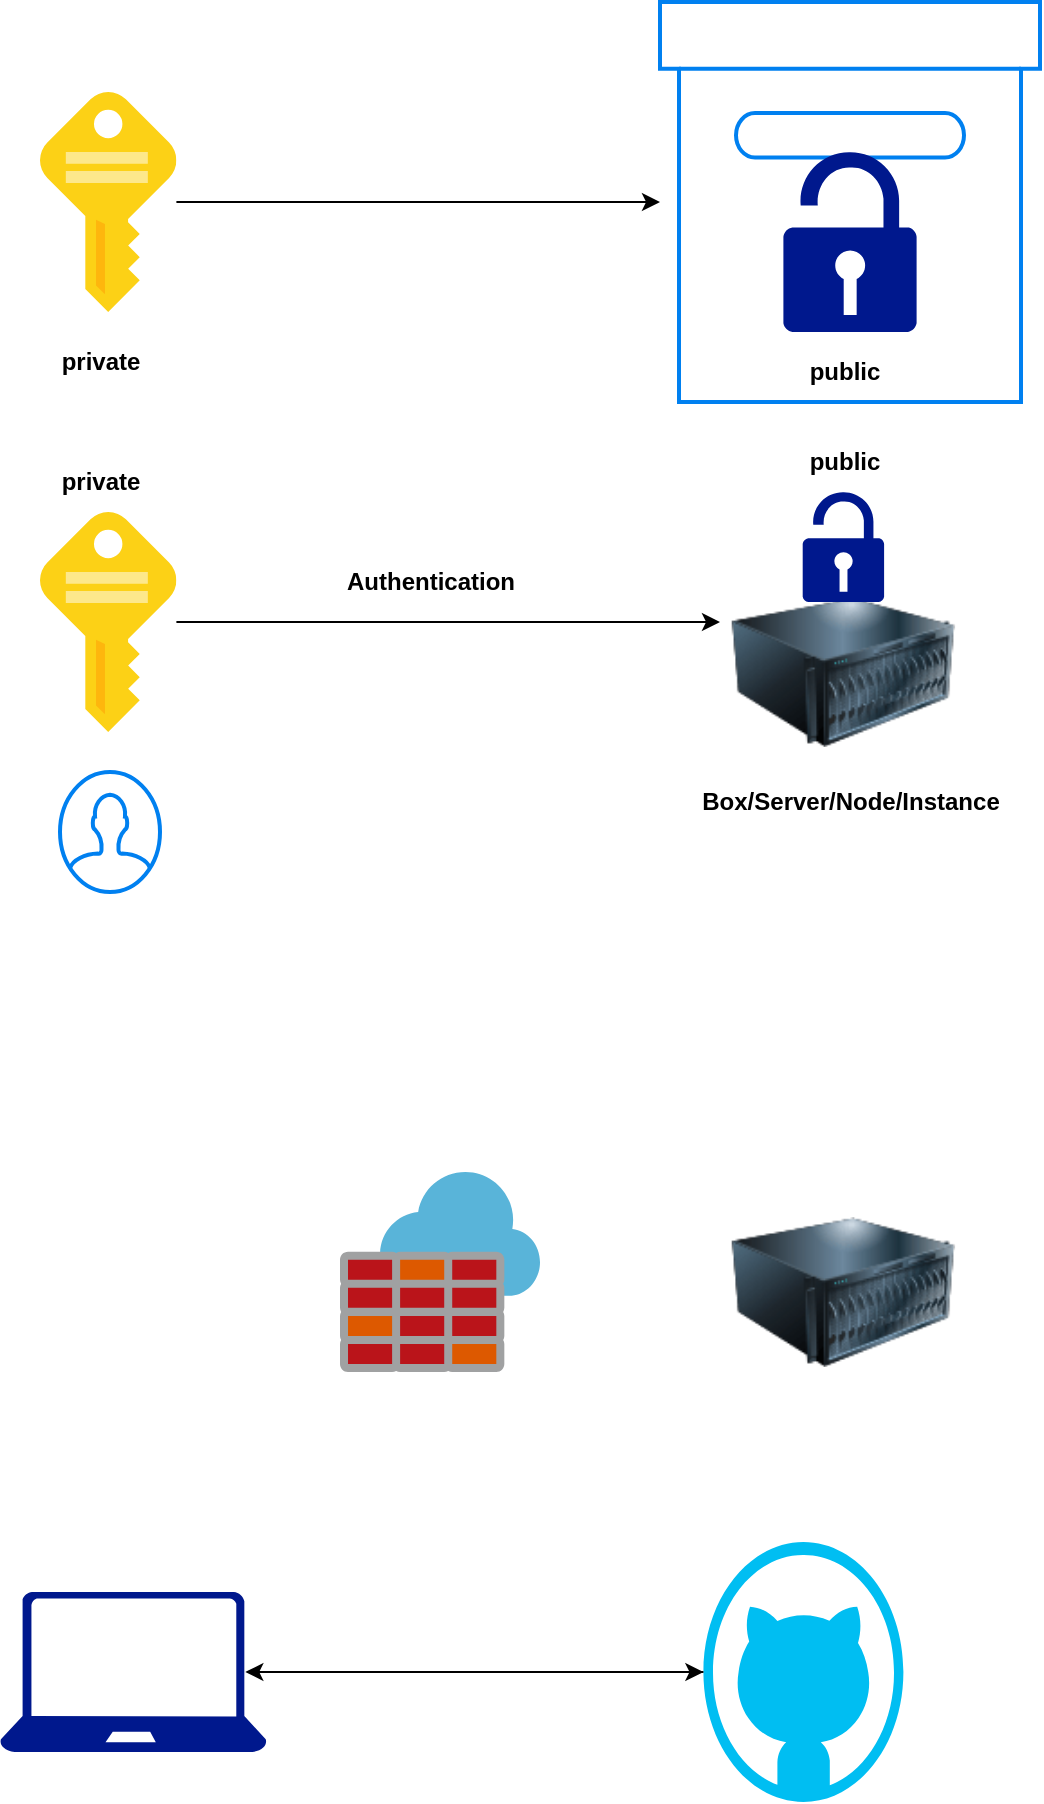 <mxfile version="24.7.7">
  <diagram name="Page-1" id="ByNHtKxfdI7K94zmAv6f">
    <mxGraphModel dx="794" dy="446" grid="0" gridSize="10" guides="1" tooltips="1" connect="1" arrows="1" fold="1" page="1" pageScale="1" pageWidth="850" pageHeight="1100" math="0" shadow="0">
      <root>
        <mxCell id="0" />
        <mxCell id="1" parent="0" />
        <mxCell id="1I_jDJD9uWRduoqUSSoG-1" value="" style="html=1;verticalLabelPosition=bottom;align=center;labelBackgroundColor=#ffffff;verticalAlign=top;strokeWidth=2;strokeColor=#0080F0;shadow=0;dashed=0;shape=mxgraph.ios7.icons.box;" parent="1" vertex="1">
          <mxGeometry x="430" y="135" width="190" height="200" as="geometry" />
        </mxCell>
        <mxCell id="1I_jDJD9uWRduoqUSSoG-2" value="" style="sketch=0;aspect=fixed;pointerEvents=1;shadow=0;dashed=0;html=1;strokeColor=none;labelPosition=center;verticalLabelPosition=bottom;verticalAlign=top;align=center;fillColor=#00188D;shape=mxgraph.mscae.enterprise.lock_unlocked" parent="1" vertex="1">
          <mxGeometry x="491.7" y="210" width="66.6" height="90" as="geometry" />
        </mxCell>
        <mxCell id="1I_jDJD9uWRduoqUSSoG-5" style="edgeStyle=orthogonalEdgeStyle;rounded=0;orthogonalLoop=1;jettySize=auto;html=1;" parent="1" source="1I_jDJD9uWRduoqUSSoG-4" target="1I_jDJD9uWRduoqUSSoG-1" edge="1">
          <mxGeometry relative="1" as="geometry" />
        </mxCell>
        <mxCell id="1I_jDJD9uWRduoqUSSoG-4" value="" style="image;sketch=0;aspect=fixed;html=1;points=[];align=center;fontSize=12;image=img/lib/mscae/Key.svg;" parent="1" vertex="1">
          <mxGeometry x="120" y="180" width="68.2" height="110" as="geometry" />
        </mxCell>
        <mxCell id="1I_jDJD9uWRduoqUSSoG-6" value="&lt;b&gt;private&lt;/b&gt;" style="text;html=1;align=center;verticalAlign=middle;resizable=0;points=[];autosize=1;strokeColor=none;fillColor=none;" parent="1" vertex="1">
          <mxGeometry x="120" y="300" width="60" height="30" as="geometry" />
        </mxCell>
        <mxCell id="1I_jDJD9uWRduoqUSSoG-7" value="&lt;b&gt;public&lt;/b&gt;" style="text;html=1;align=center;verticalAlign=middle;resizable=0;points=[];autosize=1;strokeColor=none;fillColor=none;" parent="1" vertex="1">
          <mxGeometry x="491.7" y="305" width="60" height="30" as="geometry" />
        </mxCell>
        <mxCell id="1I_jDJD9uWRduoqUSSoG-10" value="" style="image;html=1;image=img/lib/clip_art/computers/Server_128x128.png" parent="1" vertex="1">
          <mxGeometry x="465.85" y="420" width="111.7" height="100" as="geometry" />
        </mxCell>
        <mxCell id="1I_jDJD9uWRduoqUSSoG-11" value="&lt;b&gt;Box/Server/Node/Instance&lt;/b&gt;" style="text;html=1;align=center;verticalAlign=middle;resizable=0;points=[];autosize=1;strokeColor=none;fillColor=none;" parent="1" vertex="1">
          <mxGeometry x="440" y="520" width="170" height="30" as="geometry" />
        </mxCell>
        <mxCell id="1I_jDJD9uWRduoqUSSoG-12" value="" style="sketch=0;aspect=fixed;pointerEvents=1;shadow=0;dashed=0;html=1;strokeColor=none;labelPosition=center;verticalLabelPosition=bottom;verticalAlign=top;align=center;fillColor=#00188D;shape=mxgraph.mscae.enterprise.lock_unlocked" parent="1" vertex="1">
          <mxGeometry x="501.35" y="380" width="40.7" height="55" as="geometry" />
        </mxCell>
        <mxCell id="1I_jDJD9uWRduoqUSSoG-14" style="edgeStyle=orthogonalEdgeStyle;rounded=0;orthogonalLoop=1;jettySize=auto;html=1;" parent="1" source="1I_jDJD9uWRduoqUSSoG-13" edge="1">
          <mxGeometry relative="1" as="geometry">
            <mxPoint x="460" y="445" as="targetPoint" />
          </mxGeometry>
        </mxCell>
        <mxCell id="1I_jDJD9uWRduoqUSSoG-13" value="" style="image;sketch=0;aspect=fixed;html=1;points=[];align=center;fontSize=12;image=img/lib/mscae/Key.svg;" parent="1" vertex="1">
          <mxGeometry x="120" y="390" width="68.2" height="110" as="geometry" />
        </mxCell>
        <mxCell id="1I_jDJD9uWRduoqUSSoG-15" value="" style="html=1;verticalLabelPosition=bottom;align=center;labelBackgroundColor=#ffffff;verticalAlign=top;strokeWidth=2;strokeColor=#0080F0;shadow=0;dashed=0;shape=mxgraph.ios7.icons.user;" parent="1" vertex="1">
          <mxGeometry x="130" y="520" width="50" height="60" as="geometry" />
        </mxCell>
        <mxCell id="1I_jDJD9uWRduoqUSSoG-16" value="&lt;b&gt;public&lt;/b&gt;" style="text;html=1;align=center;verticalAlign=middle;resizable=0;points=[];autosize=1;strokeColor=none;fillColor=none;" parent="1" vertex="1">
          <mxGeometry x="491.7" y="350" width="60" height="30" as="geometry" />
        </mxCell>
        <mxCell id="1I_jDJD9uWRduoqUSSoG-17" value="&lt;b&gt;private&lt;/b&gt;" style="text;html=1;align=center;verticalAlign=middle;resizable=0;points=[];autosize=1;strokeColor=none;fillColor=none;" parent="1" vertex="1">
          <mxGeometry x="120" y="360" width="60" height="30" as="geometry" />
        </mxCell>
        <mxCell id="1I_jDJD9uWRduoqUSSoG-18" value="&lt;b&gt;Authentication&lt;/b&gt;" style="text;html=1;align=center;verticalAlign=middle;resizable=0;points=[];autosize=1;strokeColor=none;fillColor=none;" parent="1" vertex="1">
          <mxGeometry x="260" y="410" width="110" height="30" as="geometry" />
        </mxCell>
        <mxCell id="1I_jDJD9uWRduoqUSSoG-19" value="" style="image;html=1;image=img/lib/clip_art/computers/Server_128x128.png" parent="1" vertex="1">
          <mxGeometry x="465.85" y="730" width="111.7" height="100" as="geometry" />
        </mxCell>
        <mxCell id="1I_jDJD9uWRduoqUSSoG-20" value="" style="image;sketch=0;aspect=fixed;html=1;points=[];align=center;fontSize=12;image=img/lib/mscae/Azure_Firewall.svg;" parent="1" vertex="1">
          <mxGeometry x="270" y="720" width="100" height="100" as="geometry" />
        </mxCell>
        <mxCell id="1I_jDJD9uWRduoqUSSoG-21" value="" style="sketch=0;aspect=fixed;pointerEvents=1;shadow=0;dashed=0;html=1;strokeColor=none;labelPosition=center;verticalLabelPosition=bottom;verticalAlign=top;align=center;fillColor=#00188D;shape=mxgraph.azure.laptop" parent="1" vertex="1">
          <mxGeometry x="100.0" y="930" width="133.33" height="80" as="geometry" />
        </mxCell>
        <mxCell id="1I_jDJD9uWRduoqUSSoG-22" value="" style="verticalLabelPosition=bottom;html=1;verticalAlign=top;align=center;strokeColor=none;fillColor=#00BEF2;shape=mxgraph.azure.github_code;pointerEvents=1;" parent="1" vertex="1">
          <mxGeometry x="451.7" y="905" width="100" height="130" as="geometry" />
        </mxCell>
        <mxCell id="1I_jDJD9uWRduoqUSSoG-23" style="edgeStyle=orthogonalEdgeStyle;rounded=0;orthogonalLoop=1;jettySize=auto;html=1;entryX=0;entryY=0.5;entryDx=0;entryDy=0;entryPerimeter=0;" parent="1" source="1I_jDJD9uWRduoqUSSoG-21" target="1I_jDJD9uWRduoqUSSoG-22" edge="1">
          <mxGeometry relative="1" as="geometry" />
        </mxCell>
        <mxCell id="1I_jDJD9uWRduoqUSSoG-24" style="edgeStyle=orthogonalEdgeStyle;rounded=0;orthogonalLoop=1;jettySize=auto;html=1;entryX=0.92;entryY=0.5;entryDx=0;entryDy=0;entryPerimeter=0;" parent="1" source="1I_jDJD9uWRduoqUSSoG-22" target="1I_jDJD9uWRduoqUSSoG-21" edge="1">
          <mxGeometry relative="1" as="geometry" />
        </mxCell>
      </root>
    </mxGraphModel>
  </diagram>
</mxfile>
